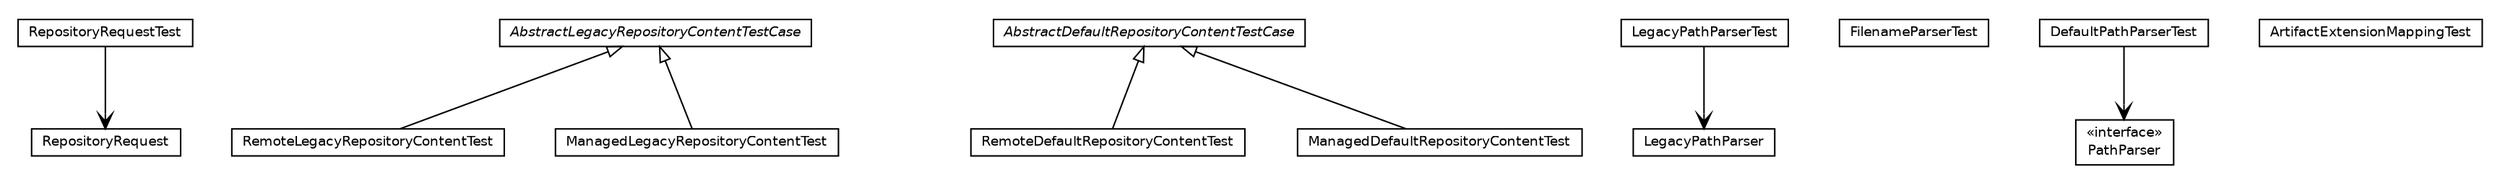 #!/usr/local/bin/dot
#
# Class diagram 
# Generated by UmlGraph version 4.6 (http://www.spinellis.gr/sw/umlgraph)
#

digraph G {
	edge [fontname="Helvetica",fontsize=10,labelfontname="Helvetica",labelfontsize=10];
	node [fontname="Helvetica",fontsize=10,shape=plaintext];
	// org.apache.maven.archiva.repository.content.RepositoryRequestTest
	c1701 [label=<<table border="0" cellborder="1" cellspacing="0" cellpadding="2" port="p" href="./RepositoryRequestTest.html">
		<tr><td><table border="0" cellspacing="0" cellpadding="1">
			<tr><td> RepositoryRequestTest </td></tr>
		</table></td></tr>
		</table>>, fontname="Helvetica", fontcolor="black", fontsize=9.0];
	// org.apache.maven.archiva.repository.content.RemoteLegacyRepositoryContentTest
	c1702 [label=<<table border="0" cellborder="1" cellspacing="0" cellpadding="2" port="p" href="./RemoteLegacyRepositoryContentTest.html">
		<tr><td><table border="0" cellspacing="0" cellpadding="1">
			<tr><td> RemoteLegacyRepositoryContentTest </td></tr>
		</table></td></tr>
		</table>>, fontname="Helvetica", fontcolor="black", fontsize=9.0];
	// org.apache.maven.archiva.repository.content.RemoteDefaultRepositoryContentTest
	c1703 [label=<<table border="0" cellborder="1" cellspacing="0" cellpadding="2" port="p" href="./RemoteDefaultRepositoryContentTest.html">
		<tr><td><table border="0" cellspacing="0" cellpadding="1">
			<tr><td> RemoteDefaultRepositoryContentTest </td></tr>
		</table></td></tr>
		</table>>, fontname="Helvetica", fontcolor="black", fontsize=9.0];
	// org.apache.maven.archiva.repository.content.ManagedLegacyRepositoryContentTest
	c1704 [label=<<table border="0" cellborder="1" cellspacing="0" cellpadding="2" port="p" href="./ManagedLegacyRepositoryContentTest.html">
		<tr><td><table border="0" cellspacing="0" cellpadding="1">
			<tr><td> ManagedLegacyRepositoryContentTest </td></tr>
		</table></td></tr>
		</table>>, fontname="Helvetica", fontcolor="black", fontsize=9.0];
	// org.apache.maven.archiva.repository.content.ManagedDefaultRepositoryContentTest
	c1705 [label=<<table border="0" cellborder="1" cellspacing="0" cellpadding="2" port="p" href="./ManagedDefaultRepositoryContentTest.html">
		<tr><td><table border="0" cellspacing="0" cellpadding="1">
			<tr><td> ManagedDefaultRepositoryContentTest </td></tr>
		</table></td></tr>
		</table>>, fontname="Helvetica", fontcolor="black", fontsize=9.0];
	// org.apache.maven.archiva.repository.content.LegacyPathParserTest
	c1706 [label=<<table border="0" cellborder="1" cellspacing="0" cellpadding="2" port="p" href="./LegacyPathParserTest.html">
		<tr><td><table border="0" cellspacing="0" cellpadding="1">
			<tr><td> LegacyPathParserTest </td></tr>
		</table></td></tr>
		</table>>, fontname="Helvetica", fontcolor="black", fontsize=9.0];
	// org.apache.maven.archiva.repository.content.FilenameParserTest
	c1707 [label=<<table border="0" cellborder="1" cellspacing="0" cellpadding="2" port="p" href="./FilenameParserTest.html">
		<tr><td><table border="0" cellspacing="0" cellpadding="1">
			<tr><td> FilenameParserTest </td></tr>
		</table></td></tr>
		</table>>, fontname="Helvetica", fontcolor="black", fontsize=9.0];
	// org.apache.maven.archiva.repository.content.DefaultPathParserTest
	c1708 [label=<<table border="0" cellborder="1" cellspacing="0" cellpadding="2" port="p" href="./DefaultPathParserTest.html">
		<tr><td><table border="0" cellspacing="0" cellpadding="1">
			<tr><td> DefaultPathParserTest </td></tr>
		</table></td></tr>
		</table>>, fontname="Helvetica", fontcolor="black", fontsize=9.0];
	// org.apache.maven.archiva.repository.content.ArtifactExtensionMappingTest
	c1709 [label=<<table border="0" cellborder="1" cellspacing="0" cellpadding="2" port="p" href="./ArtifactExtensionMappingTest.html">
		<tr><td><table border="0" cellspacing="0" cellpadding="1">
			<tr><td> ArtifactExtensionMappingTest </td></tr>
		</table></td></tr>
		</table>>, fontname="Helvetica", fontcolor="black", fontsize=9.0];
	// org.apache.maven.archiva.repository.content.AbstractLegacyRepositoryContentTestCase
	c1710 [label=<<table border="0" cellborder="1" cellspacing="0" cellpadding="2" port="p" href="./AbstractLegacyRepositoryContentTestCase.html">
		<tr><td><table border="0" cellspacing="0" cellpadding="1">
			<tr><td><font face="Helvetica-Oblique"> AbstractLegacyRepositoryContentTestCase </font></td></tr>
		</table></td></tr>
		</table>>, fontname="Helvetica", fontcolor="black", fontsize=9.0];
	// org.apache.maven.archiva.repository.content.AbstractDefaultRepositoryContentTestCase
	c1711 [label=<<table border="0" cellborder="1" cellspacing="0" cellpadding="2" port="p" href="./AbstractDefaultRepositoryContentTestCase.html">
		<tr><td><table border="0" cellspacing="0" cellpadding="1">
			<tr><td><font face="Helvetica-Oblique"> AbstractDefaultRepositoryContentTestCase </font></td></tr>
		</table></td></tr>
		</table>>, fontname="Helvetica", fontcolor="black", fontsize=9.0];
	//org.apache.maven.archiva.repository.content.RemoteLegacyRepositoryContentTest extends org.apache.maven.archiva.repository.content.AbstractLegacyRepositoryContentTestCase
	c1710:p -> c1702:p [dir=back,arrowtail=empty];
	//org.apache.maven.archiva.repository.content.RemoteDefaultRepositoryContentTest extends org.apache.maven.archiva.repository.content.AbstractDefaultRepositoryContentTestCase
	c1711:p -> c1703:p [dir=back,arrowtail=empty];
	//org.apache.maven.archiva.repository.content.ManagedLegacyRepositoryContentTest extends org.apache.maven.archiva.repository.content.AbstractLegacyRepositoryContentTestCase
	c1710:p -> c1704:p [dir=back,arrowtail=empty];
	//org.apache.maven.archiva.repository.content.ManagedDefaultRepositoryContentTest extends org.apache.maven.archiva.repository.content.AbstractDefaultRepositoryContentTestCase
	c1711:p -> c1705:p [dir=back,arrowtail=empty];
	// org.apache.maven.archiva.repository.content.RepositoryRequestTest NAVASSOC org.apache.maven.archiva.repository.content.RepositoryRequest
	c1701:p -> c1876:p [taillabel="", label="", headlabel="", fontname="Helvetica", fontcolor="black", fontsize=10.0, color="black", arrowhead=open];
	// org.apache.maven.archiva.repository.content.LegacyPathParserTest NAVASSOC org.apache.maven.archiva.repository.content.LegacyPathParser
	c1706:p -> c1877:p [taillabel="", label="", headlabel="", fontname="Helvetica", fontcolor="black", fontsize=10.0, color="black", arrowhead=open];
	// org.apache.maven.archiva.repository.content.DefaultPathParserTest NAVASSOC org.apache.maven.archiva.repository.content.PathParser
	c1708:p -> c1878:p [taillabel="", label="", headlabel="", fontname="Helvetica", fontcolor="black", fontsize=10.0, color="black", arrowhead=open];
	// org.apache.maven.archiva.repository.content.RepositoryRequest
	c1876 [label=<<table border="0" cellborder="1" cellspacing="0" cellpadding="2" port="p" href="http://java.sun.com/j2se/1.4.2/docs/api/org/apache/maven/archiva/repository/content/RepositoryRequest.html">
		<tr><td><table border="0" cellspacing="0" cellpadding="1">
			<tr><td> RepositoryRequest </td></tr>
		</table></td></tr>
		</table>>, fontname="Helvetica", fontcolor="black", fontsize=9.0];
	// org.apache.maven.archiva.repository.content.PathParser
	c1878 [label=<<table border="0" cellborder="1" cellspacing="0" cellpadding="2" port="p" href="http://java.sun.com/j2se/1.4.2/docs/api/org/apache/maven/archiva/repository/content/PathParser.html">
		<tr><td><table border="0" cellspacing="0" cellpadding="1">
			<tr><td> &laquo;interface&raquo; </td></tr>
			<tr><td> PathParser </td></tr>
		</table></td></tr>
		</table>>, fontname="Helvetica", fontcolor="black", fontsize=9.0];
	// org.apache.maven.archiva.repository.content.LegacyPathParser
	c1877 [label=<<table border="0" cellborder="1" cellspacing="0" cellpadding="2" port="p" href="http://java.sun.com/j2se/1.4.2/docs/api/org/apache/maven/archiva/repository/content/LegacyPathParser.html">
		<tr><td><table border="0" cellspacing="0" cellpadding="1">
			<tr><td> LegacyPathParser </td></tr>
		</table></td></tr>
		</table>>, fontname="Helvetica", fontcolor="black", fontsize=9.0];
}

